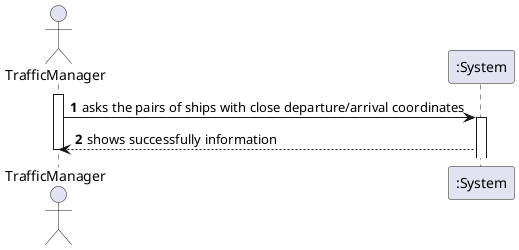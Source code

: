 @startuml

autonumber
actor TrafficManager as TM

activate TM
TM -> ":System" : asks the pairs of ships with close departure/arrival coordinates
activate ":System"
":System" --> TM : shows successfully information


deactivate TM

@enduml